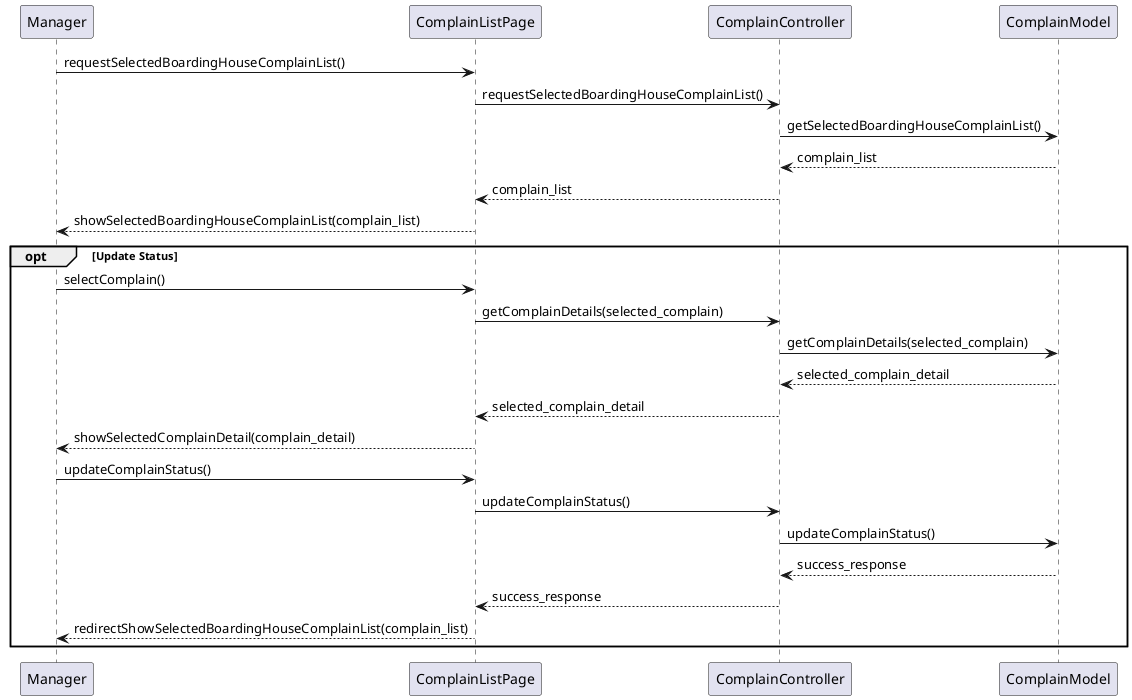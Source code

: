 @startuml
Manager -> ComplainListPage: requestSelectedBoardingHouseComplainList()
ComplainListPage -> ComplainController: requestSelectedBoardingHouseComplainList()
ComplainController -> ComplainModel: getSelectedBoardingHouseComplainList()
ComplainController <-- ComplainModel: complain_list
ComplainListPage <-- ComplainController: complain_list
Manager <-- ComplainListPage: showSelectedBoardingHouseComplainList(complain_list)
opt Update Status

    Manager -> ComplainListPage: selectComplain()
    ComplainListPage -> ComplainController: getComplainDetails(selected_complain)
    ComplainController -> ComplainModel: getComplainDetails(selected_complain)
    ComplainController <-- ComplainModel: selected_complain_detail
    ComplainListPage <-- ComplainController: selected_complain_detail
    Manager <-- ComplainListPage: showSelectedComplainDetail(complain_detail)

    Manager -> ComplainListPage: updateComplainStatus()
    ComplainListPage -> ComplainController: updateComplainStatus()
    ComplainController -> ComplainModel: updateComplainStatus()
    ComplainController <-- ComplainModel: success_response
    ComplainListPage <-- ComplainController: success_response
    Manager <-- ComplainListPage: redirectShowSelectedBoardingHouseComplainList(complain_list)
end
@enduml